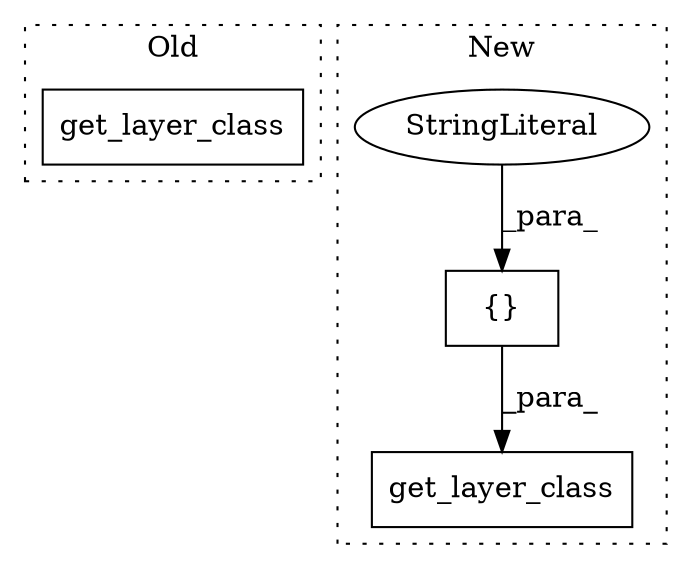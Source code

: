 digraph G {
subgraph cluster0 {
1 [label="get_layer_class" a="32" s="24309" l="17" shape="box"];
label = "Old";
style="dotted";
}
subgraph cluster1 {
2 [label="get_layer_class" a="32" s="24327,24360" l="16,1" shape="box"];
3 [label="{}" a="4" s="24355,24359" l="1,1" shape="box"];
4 [label="StringLiteral" a="45" s="24356" l="3" shape="ellipse"];
label = "New";
style="dotted";
}
3 -> 2 [label="_para_"];
4 -> 3 [label="_para_"];
}